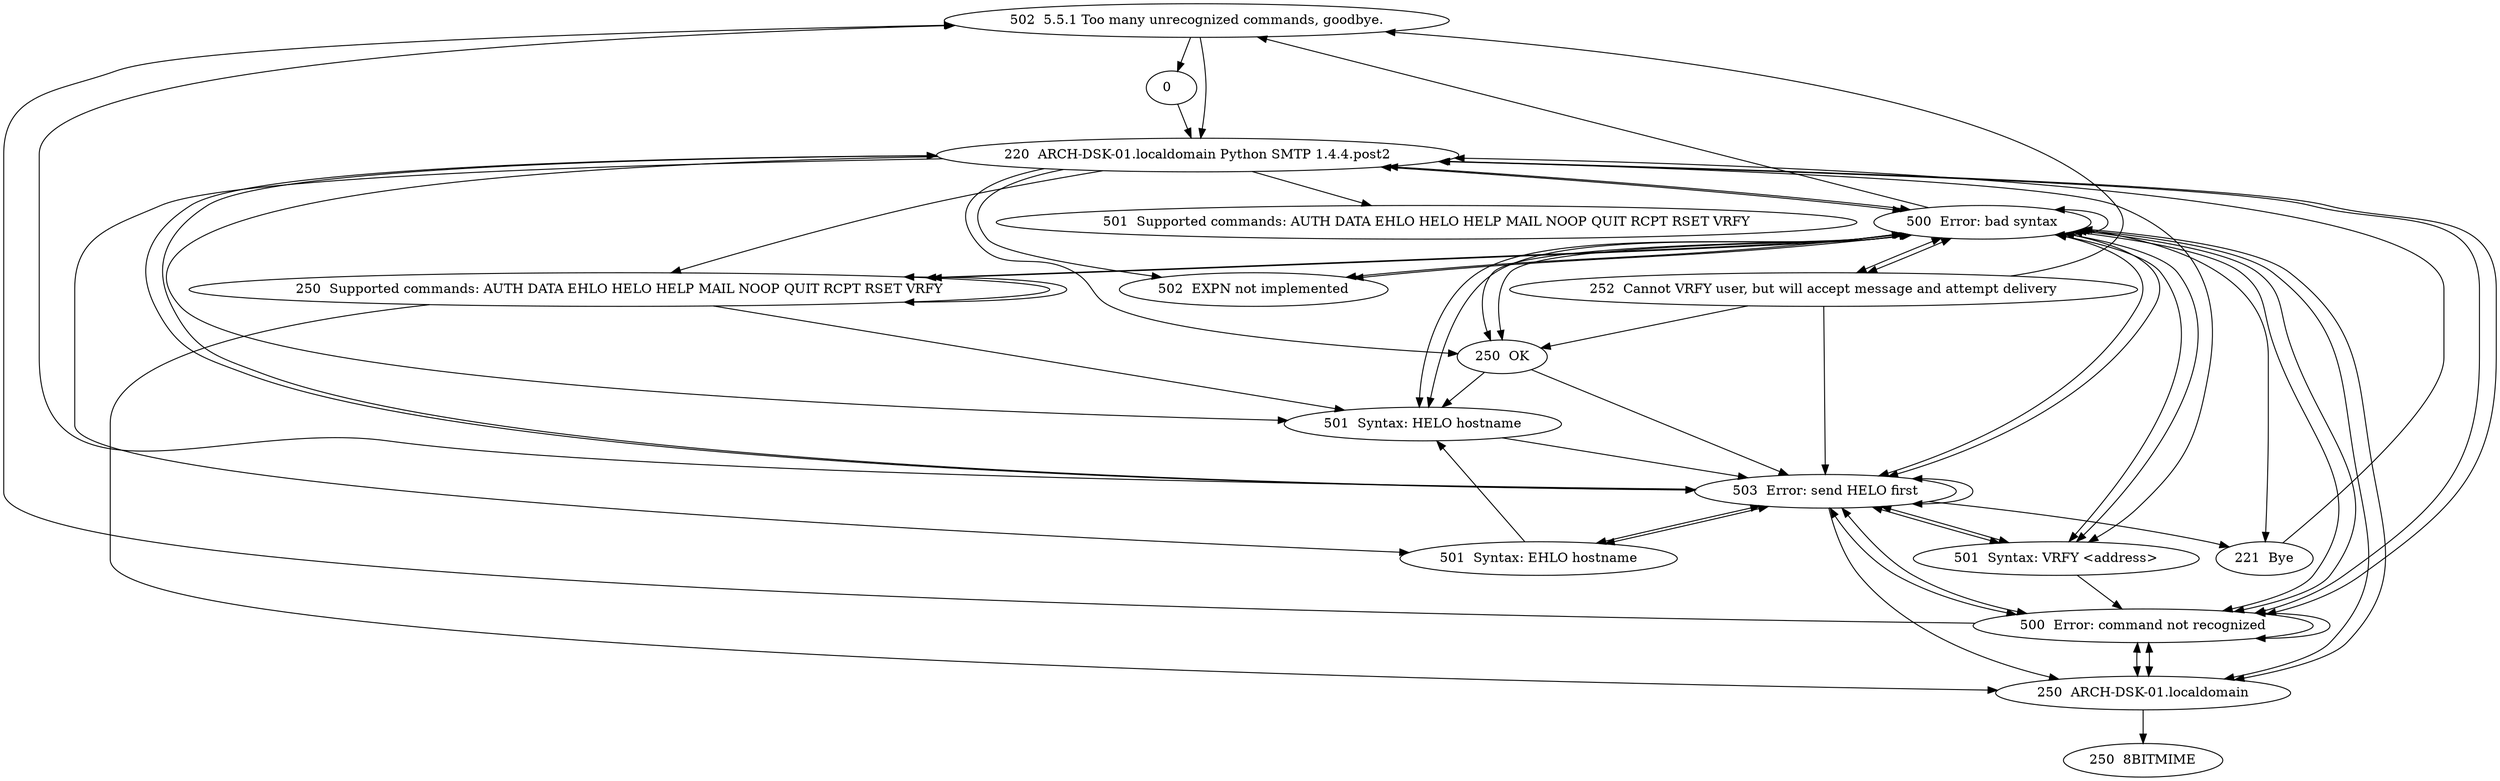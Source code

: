 digraph state_graph {
    "502  5.5.1 Too many unrecognized commands, goodbye." -> "0  "
    "500  Error: bad syntax" -> "221  Bye"
    "500  Error: bad syntax" -> "252  Cannot VRFY user, but will accept message and attempt delivery" [dir="both"]
    "500  Error: command not recognized" -> "250  ARCH-DSK-01.localdomain" [dir="both"]
    "220  ARCH-DSK-01.localdomain Python SMTP 1.4.4.post2" -> "501  Syntax: EHLO hostname"
    "500  Error: bad syntax" -> "500  Error: command not recognized" [dir="both"]
    "501  Syntax: VRFY <address>" -> "503  Error: send HELO first" [dir="both"]
    "250  ARCH-DSK-01.localdomain" -> "250  8BITMIME"
    "500  Error: command not recognized" -> "503  Error: send HELO first" [dir="both"]
    "220  ARCH-DSK-01.localdomain Python SMTP 1.4.4.post2" -> "503  Error: send HELO first" [dir="both"]
    "220  ARCH-DSK-01.localdomain Python SMTP 1.4.4.post2" -> "502  EXPN not implemented"
    "252  Cannot VRFY user, but will accept message and attempt delivery" -> "502  5.5.1 Too many unrecognized commands, goodbye."
    "503  Error: send HELO first" -> "250  ARCH-DSK-01.localdomain"
    "500  Error: bad syntax" -> "250  OK" [dir="both"]
    "0  " -> "220  ARCH-DSK-01.localdomain Python SMTP 1.4.4.post2"
    "500  Error: command not recognized" -> "502  5.5.1 Too many unrecognized commands, goodbye."
    "502  5.5.1 Too many unrecognized commands, goodbye." -> "220  ARCH-DSK-01.localdomain Python SMTP 1.4.4.post2"
    "250  Supported commands: AUTH DATA EHLO HELO HELP MAIL NOOP QUIT RCPT RSET VRFY" -> "501  Syntax: HELO hostname"
    "250  Supported commands: AUTH DATA EHLO HELO HELP MAIL NOOP QUIT RCPT RSET VRFY" -> "250  ARCH-DSK-01.localdomain"
    "500  Error: bad syntax" -> "502  5.5.1 Too many unrecognized commands, goodbye."
    "220  ARCH-DSK-01.localdomain Python SMTP 1.4.4.post2" -> "250  OK"
    "503  Error: send HELO first" -> "220  ARCH-DSK-01.localdomain Python SMTP 1.4.4.post2" [dir="both"]
    "503  Error: send HELO first" -> "500  Error: bad syntax" [dir="both"]
    "503  Error: send HELO first" -> "503  Error: send HELO first" [dir="both"]
    "220  ARCH-DSK-01.localdomain Python SMTP 1.4.4.post2" -> "501  Supported commands: AUTH DATA EHLO HELO HELP MAIL NOOP QUIT RCPT RSET VRFY"
    "503  Error: send HELO first" -> "500  Error: command not recognized" [dir="both"]
    "501  Syntax: HELO hostname" -> "500  Error: bad syntax" [dir="both"]
    "503  Error: send HELO first" -> "221  Bye"
    "250  Supported commands: AUTH DATA EHLO HELO HELP MAIL NOOP QUIT RCPT RSET VRFY" -> "250  Supported commands: AUTH DATA EHLO HELO HELP MAIL NOOP QUIT RCPT RSET VRFY" [dir="both"]
    "250  OK" -> "500  Error: bad syntax" [dir="both"]
    "220  ARCH-DSK-01.localdomain Python SMTP 1.4.4.post2" -> "501  Syntax: VRFY <address>"
    "500  Error: bad syntax" -> "502  EXPN not implemented" [dir="both"]
    "501  Syntax: EHLO hostname" -> "503  Error: send HELO first" [dir="both"]
    "250  OK" -> "503  Error: send HELO first"
    "501  Syntax: VRFY <address>" -> "500  Error: command not recognized"
    "252  Cannot VRFY user, but will accept message and attempt delivery" -> "503  Error: send HELO first"
    "503  Error: send HELO first" -> "501  Syntax: VRFY <address>" [dir="both"]
    "500  Error: command not recognized" -> "220  ARCH-DSK-01.localdomain Python SMTP 1.4.4.post2" [dir="both"]
    "500  Error: bad syntax" -> "220  ARCH-DSK-01.localdomain Python SMTP 1.4.4.post2" [dir="both"]
    "250  ARCH-DSK-01.localdomain" -> "500  Error: command not recognized" [dir="both"]
    "220  ARCH-DSK-01.localdomain Python SMTP 1.4.4.post2" -> "500  Error: command not recognized" [dir="both"]
    "220  ARCH-DSK-01.localdomain Python SMTP 1.4.4.post2" -> "250  Supported commands: AUTH DATA EHLO HELO HELP MAIL NOOP QUIT RCPT RSET VRFY"
    "501  Syntax: VRFY <address>" -> "500  Error: bad syntax" [dir="both"]
    "252  Cannot VRFY user, but will accept message and attempt delivery" -> "500  Error: bad syntax" [dir="both"]
    "500  Error: bad syntax" -> "250  Supported commands: AUTH DATA EHLO HELO HELP MAIL NOOP QUIT RCPT RSET VRFY" [dir="both"]
    "250  OK" -> "501  Syntax: HELO hostname"
    "500  Error: bad syntax" -> "250  ARCH-DSK-01.localdomain" [dir="both"]
    "500  Error: command not recognized" -> "500  Error: bad syntax" [dir="both"]
    "503  Error: send HELO first" -> "501  Syntax: EHLO hostname" [dir="both"]
    "502  EXPN not implemented" -> "500  Error: bad syntax" [dir="both"]
    "252  Cannot VRFY user, but will accept message and attempt delivery" -> "250  OK"
    "503  Error: send HELO first" -> "502  5.5.1 Too many unrecognized commands, goodbye."
    "250  ARCH-DSK-01.localdomain" -> "500  Error: bad syntax" [dir="both"]
    "220  ARCH-DSK-01.localdomain Python SMTP 1.4.4.post2" -> "500  Error: bad syntax" [dir="both"]
    "250  Supported commands: AUTH DATA EHLO HELO HELP MAIL NOOP QUIT RCPT RSET VRFY" -> "500  Error: bad syntax" [dir="both"]
    "500  Error: bad syntax" -> "500  Error: bad syntax" [dir="both"]
    "500  Error: bad syntax" -> "503  Error: send HELO first" [dir="both"]
    "221  Bye" -> "220  ARCH-DSK-01.localdomain Python SMTP 1.4.4.post2"
    "501  Syntax: EHLO hostname" -> "501  Syntax: HELO hostname"
    "220  ARCH-DSK-01.localdomain Python SMTP 1.4.4.post2" -> "501  Syntax: HELO hostname"
    "500  Error: command not recognized" -> "500  Error: command not recognized" [dir="both"]
    "501  Syntax: HELO hostname" -> "503  Error: send HELO first"
    "500  Error: bad syntax" -> "501  Syntax: VRFY <address>" [dir="both"]
    "500  Error: bad syntax" -> "501  Syntax: HELO hostname" [dir="both"]
}
